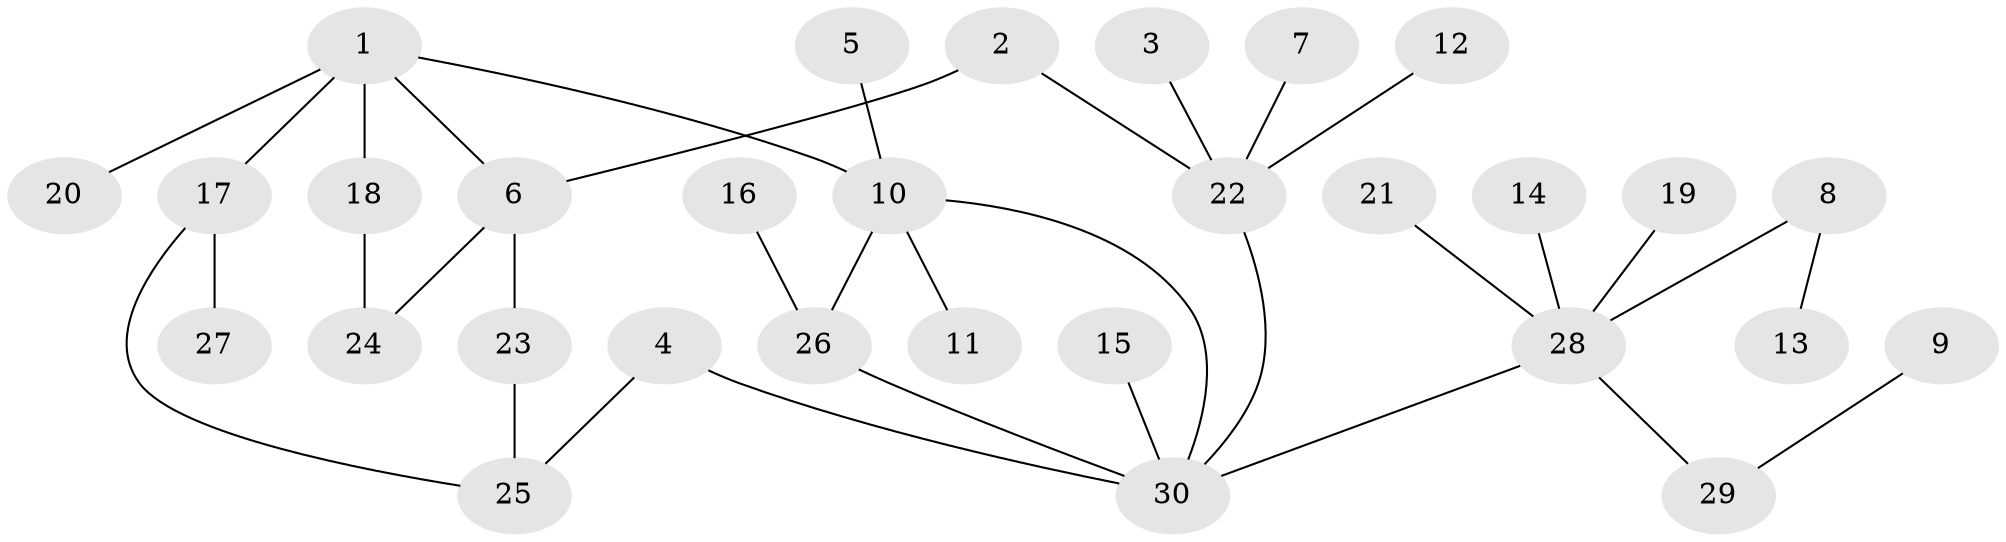 // original degree distribution, {4: 0.06666666666666667, 5: 0.06666666666666667, 3: 0.15, 2: 0.21666666666666667, 6: 0.016666666666666666, 1: 0.4666666666666667, 7: 0.016666666666666666}
// Generated by graph-tools (version 1.1) at 2025/49/03/09/25 03:49:17]
// undirected, 30 vertices, 34 edges
graph export_dot {
graph [start="1"]
  node [color=gray90,style=filled];
  1;
  2;
  3;
  4;
  5;
  6;
  7;
  8;
  9;
  10;
  11;
  12;
  13;
  14;
  15;
  16;
  17;
  18;
  19;
  20;
  21;
  22;
  23;
  24;
  25;
  26;
  27;
  28;
  29;
  30;
  1 -- 6 [weight=1.0];
  1 -- 10 [weight=1.0];
  1 -- 17 [weight=1.0];
  1 -- 18 [weight=1.0];
  1 -- 20 [weight=1.0];
  2 -- 6 [weight=1.0];
  2 -- 22 [weight=1.0];
  3 -- 22 [weight=1.0];
  4 -- 25 [weight=1.0];
  4 -- 30 [weight=1.0];
  5 -- 10 [weight=1.0];
  6 -- 23 [weight=1.0];
  6 -- 24 [weight=1.0];
  7 -- 22 [weight=1.0];
  8 -- 13 [weight=1.0];
  8 -- 28 [weight=1.0];
  9 -- 29 [weight=1.0];
  10 -- 11 [weight=1.0];
  10 -- 26 [weight=1.0];
  10 -- 30 [weight=1.0];
  12 -- 22 [weight=1.0];
  14 -- 28 [weight=1.0];
  15 -- 30 [weight=1.0];
  16 -- 26 [weight=1.0];
  17 -- 25 [weight=1.0];
  17 -- 27 [weight=1.0];
  18 -- 24 [weight=1.0];
  19 -- 28 [weight=1.0];
  21 -- 28 [weight=1.0];
  22 -- 30 [weight=1.0];
  23 -- 25 [weight=1.0];
  26 -- 30 [weight=1.0];
  28 -- 29 [weight=1.0];
  28 -- 30 [weight=1.0];
}
